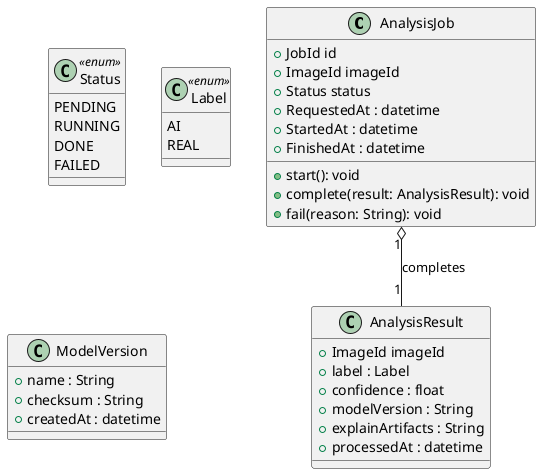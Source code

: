 @startuml
class AnalysisJob {
  +JobId id
  +ImageId imageId
  +Status status
  +RequestedAt : datetime
  +StartedAt : datetime
  +FinishedAt : datetime
  +start(): void
  +complete(result: AnalysisResult): void
  +fail(reason: String): void
}

class Status <<enum>> {
  PENDING
  RUNNING
  DONE
  FAILED
}

class AnalysisResult {
  +ImageId imageId
  +label : Label
  +confidence : float
  +modelVersion : String
  +explainArtifacts : String
  +processedAt : datetime
}

class Label <<enum>> {
  AI
  REAL
}

class ModelVersion {
  +name : String
  +checksum : String
  +createdAt : datetime
}

AnalysisJob "1" o-- "1" AnalysisResult : completes
@enduml
